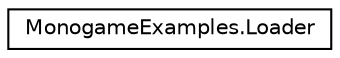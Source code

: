 digraph "Graphical Class Hierarchy"
{
 // LATEX_PDF_SIZE
  edge [fontname="Helvetica",fontsize="10",labelfontname="Helvetica",labelfontsize="10"];
  node [fontname="Helvetica",fontsize="10",shape=record];
  rankdir="LR";
  Node0 [label="MonogameExamples.Loader",height=0.2,width=0.4,color="black", fillcolor="white", style="filled",URL="$classMonogameExamples_1_1Loader.html",tooltip="Handles loading and retrieval of game assets, including textures, tile maps, and music."];
}
